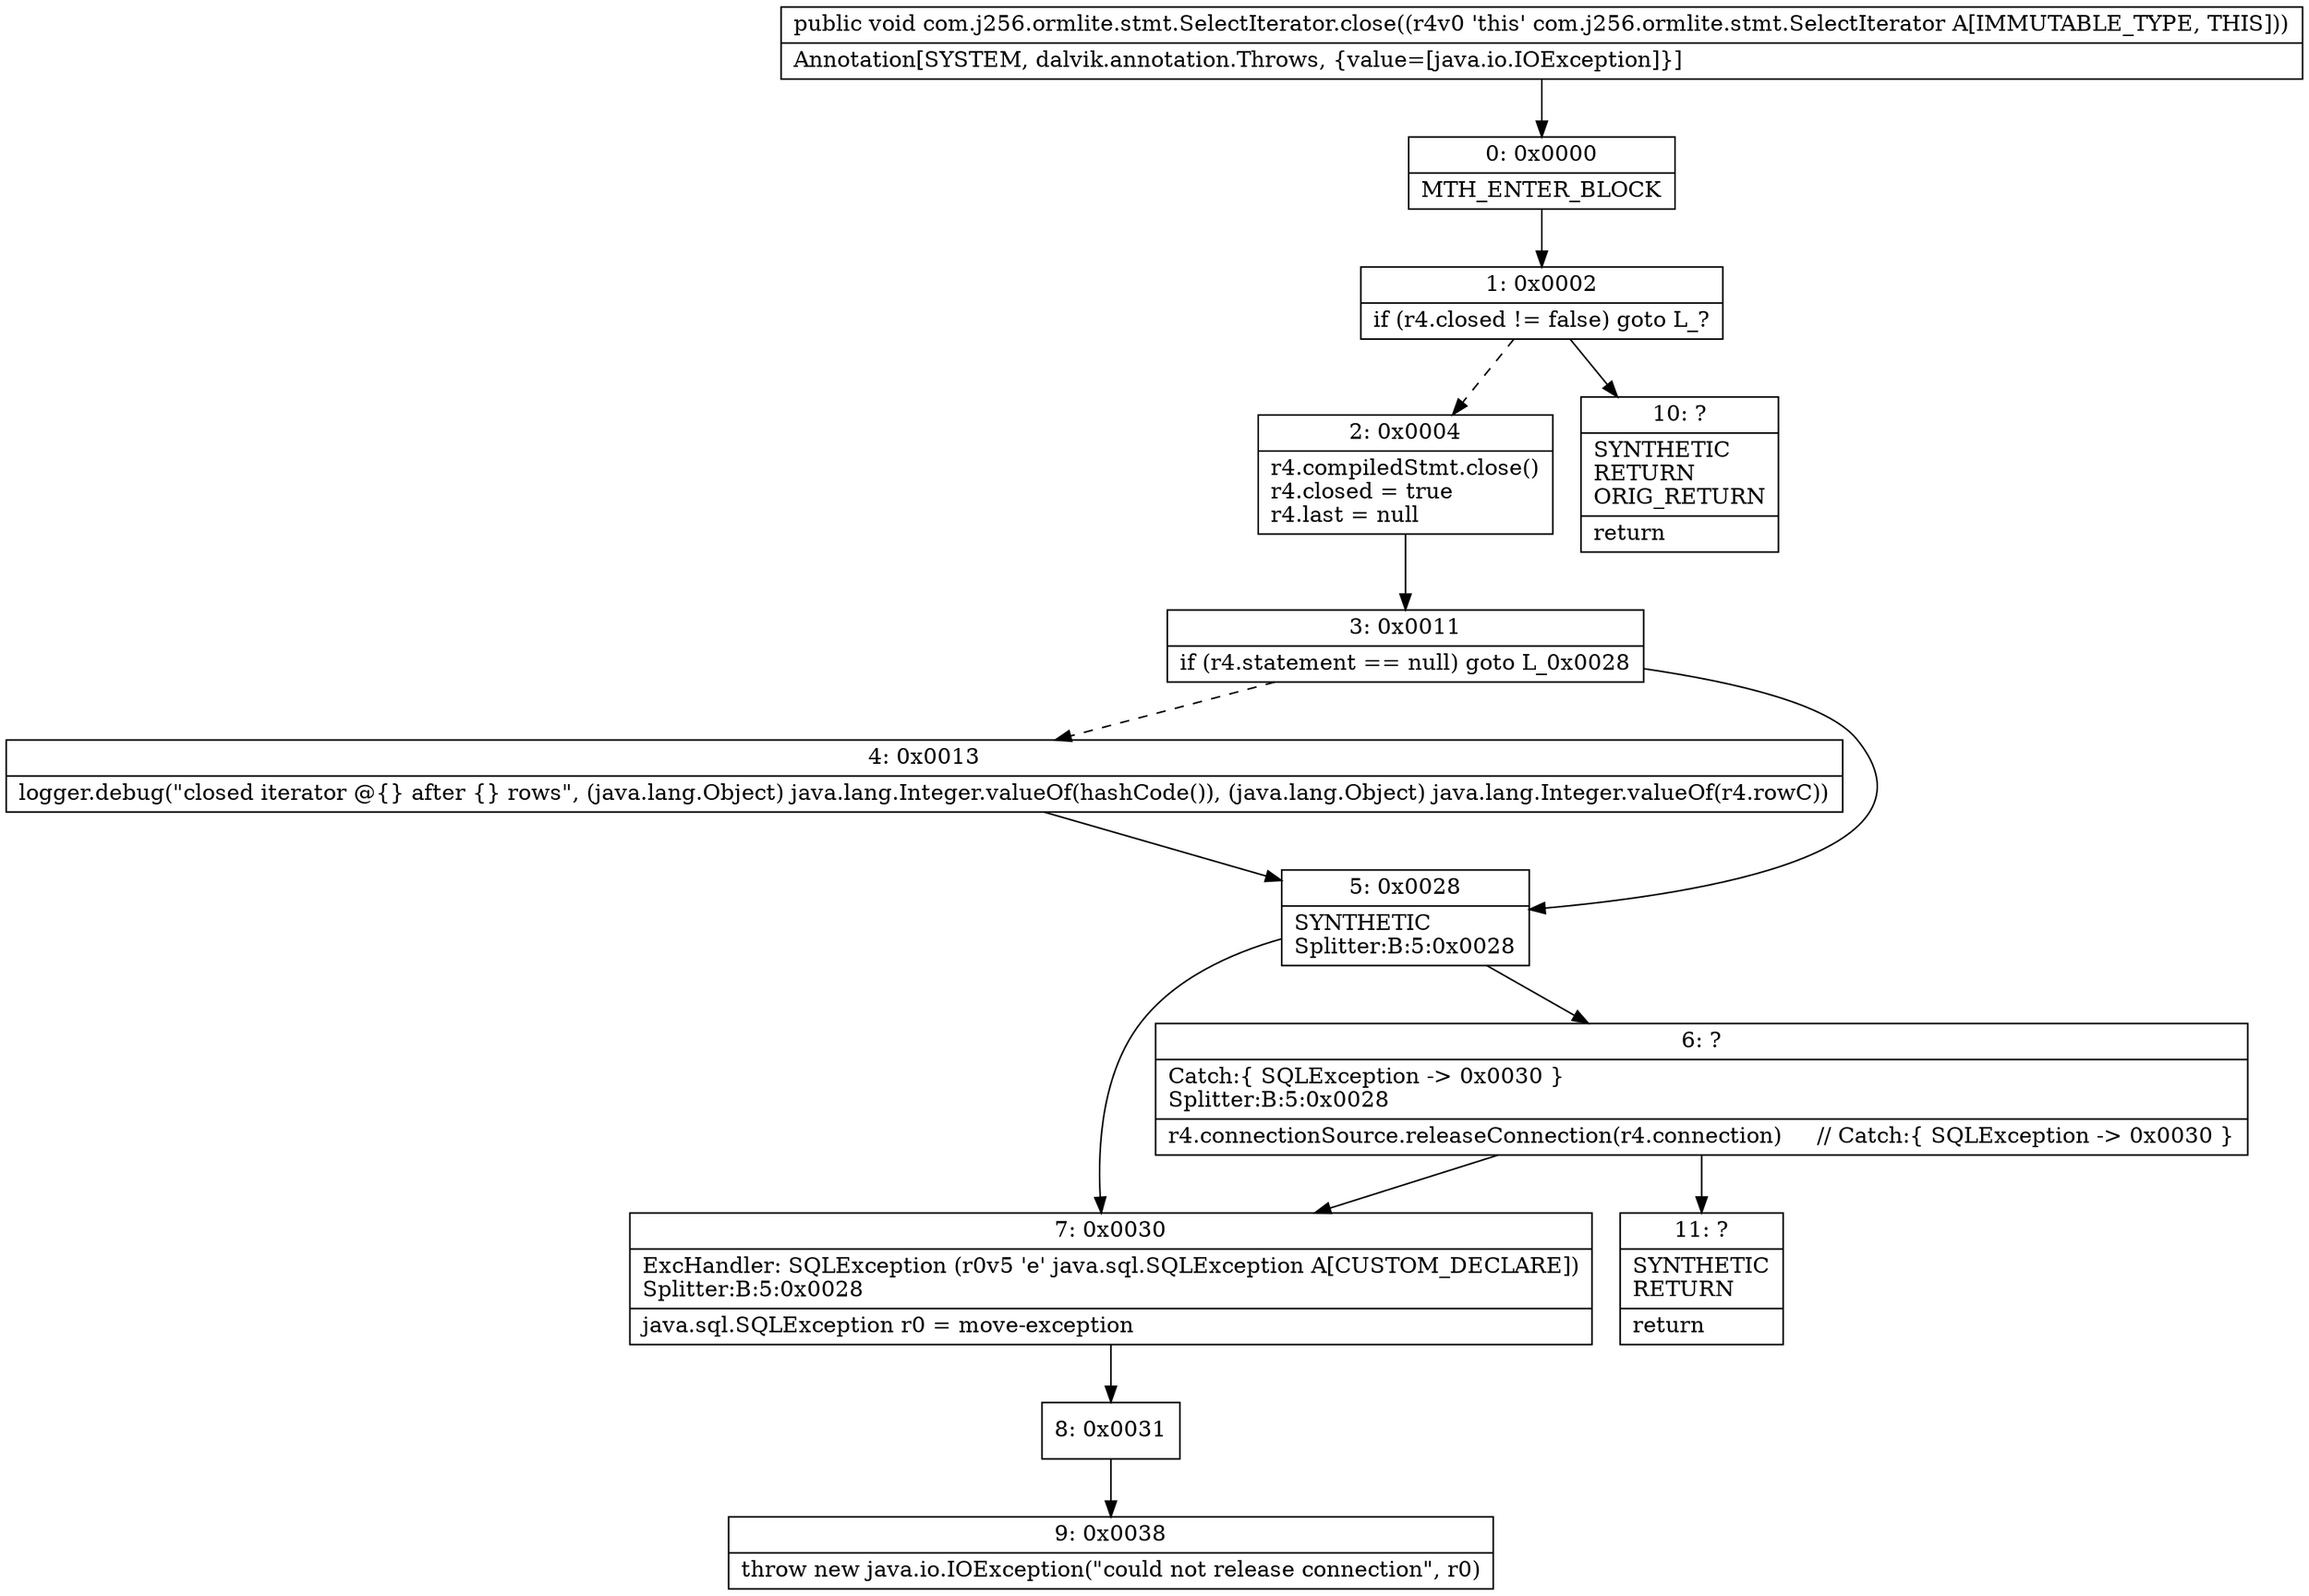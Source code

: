 digraph "CFG forcom.j256.ormlite.stmt.SelectIterator.close()V" {
Node_0 [shape=record,label="{0\:\ 0x0000|MTH_ENTER_BLOCK\l}"];
Node_1 [shape=record,label="{1\:\ 0x0002|if (r4.closed != false) goto L_?\l}"];
Node_2 [shape=record,label="{2\:\ 0x0004|r4.compiledStmt.close()\lr4.closed = true\lr4.last = null\l}"];
Node_3 [shape=record,label="{3\:\ 0x0011|if (r4.statement == null) goto L_0x0028\l}"];
Node_4 [shape=record,label="{4\:\ 0x0013|logger.debug(\"closed iterator @\{\} after \{\} rows\", (java.lang.Object) java.lang.Integer.valueOf(hashCode()), (java.lang.Object) java.lang.Integer.valueOf(r4.rowC))\l}"];
Node_5 [shape=record,label="{5\:\ 0x0028|SYNTHETIC\lSplitter:B:5:0x0028\l}"];
Node_6 [shape=record,label="{6\:\ ?|Catch:\{ SQLException \-\> 0x0030 \}\lSplitter:B:5:0x0028\l|r4.connectionSource.releaseConnection(r4.connection)     \/\/ Catch:\{ SQLException \-\> 0x0030 \}\l}"];
Node_7 [shape=record,label="{7\:\ 0x0030|ExcHandler: SQLException (r0v5 'e' java.sql.SQLException A[CUSTOM_DECLARE])\lSplitter:B:5:0x0028\l|java.sql.SQLException r0 = move\-exception\l}"];
Node_8 [shape=record,label="{8\:\ 0x0031}"];
Node_9 [shape=record,label="{9\:\ 0x0038|throw new java.io.IOException(\"could not release connection\", r0)\l}"];
Node_10 [shape=record,label="{10\:\ ?|SYNTHETIC\lRETURN\lORIG_RETURN\l|return\l}"];
Node_11 [shape=record,label="{11\:\ ?|SYNTHETIC\lRETURN\l|return\l}"];
MethodNode[shape=record,label="{public void com.j256.ormlite.stmt.SelectIterator.close((r4v0 'this' com.j256.ormlite.stmt.SelectIterator A[IMMUTABLE_TYPE, THIS]))  | Annotation[SYSTEM, dalvik.annotation.Throws, \{value=[java.io.IOException]\}]\l}"];
MethodNode -> Node_0;
Node_0 -> Node_1;
Node_1 -> Node_2[style=dashed];
Node_1 -> Node_10;
Node_2 -> Node_3;
Node_3 -> Node_4[style=dashed];
Node_3 -> Node_5;
Node_4 -> Node_5;
Node_5 -> Node_6;
Node_5 -> Node_7;
Node_6 -> Node_7;
Node_6 -> Node_11;
Node_7 -> Node_8;
Node_8 -> Node_9;
}

